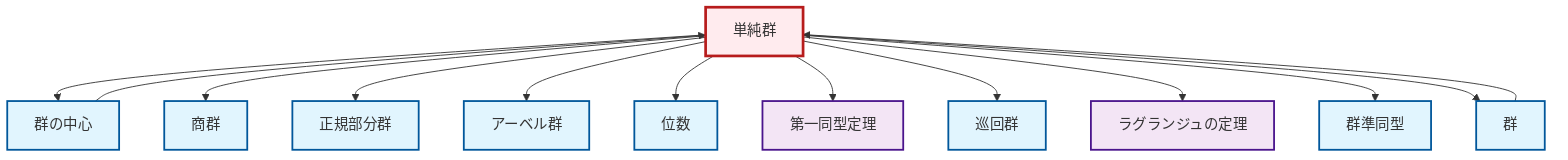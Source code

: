 graph TD
    classDef definition fill:#e1f5fe,stroke:#01579b,stroke-width:2px
    classDef theorem fill:#f3e5f5,stroke:#4a148c,stroke-width:2px
    classDef axiom fill:#fff3e0,stroke:#e65100,stroke-width:2px
    classDef example fill:#e8f5e9,stroke:#1b5e20,stroke-width:2px
    classDef current fill:#ffebee,stroke:#b71c1c,stroke-width:3px
    thm-first-isomorphism["第一同型定理"]:::theorem
    def-simple-group["単純群"]:::definition
    def-center-of-group["群の中心"]:::definition
    def-normal-subgroup["正規部分群"]:::definition
    thm-lagrange["ラグランジュの定理"]:::theorem
    def-group["群"]:::definition
    def-quotient-group["商群"]:::definition
    def-homomorphism["群準同型"]:::definition
    def-abelian-group["アーベル群"]:::definition
    def-cyclic-group["巡回群"]:::definition
    def-order["位数"]:::definition
    def-simple-group --> def-center-of-group
    def-group --> def-simple-group
    def-simple-group --> def-quotient-group
    def-simple-group --> def-normal-subgroup
    def-center-of-group --> def-simple-group
    def-simple-group --> def-abelian-group
    def-simple-group --> def-order
    def-simple-group --> thm-first-isomorphism
    def-simple-group --> def-cyclic-group
    def-simple-group --> thm-lagrange
    def-simple-group --> def-homomorphism
    def-simple-group --> def-group
    class def-simple-group current